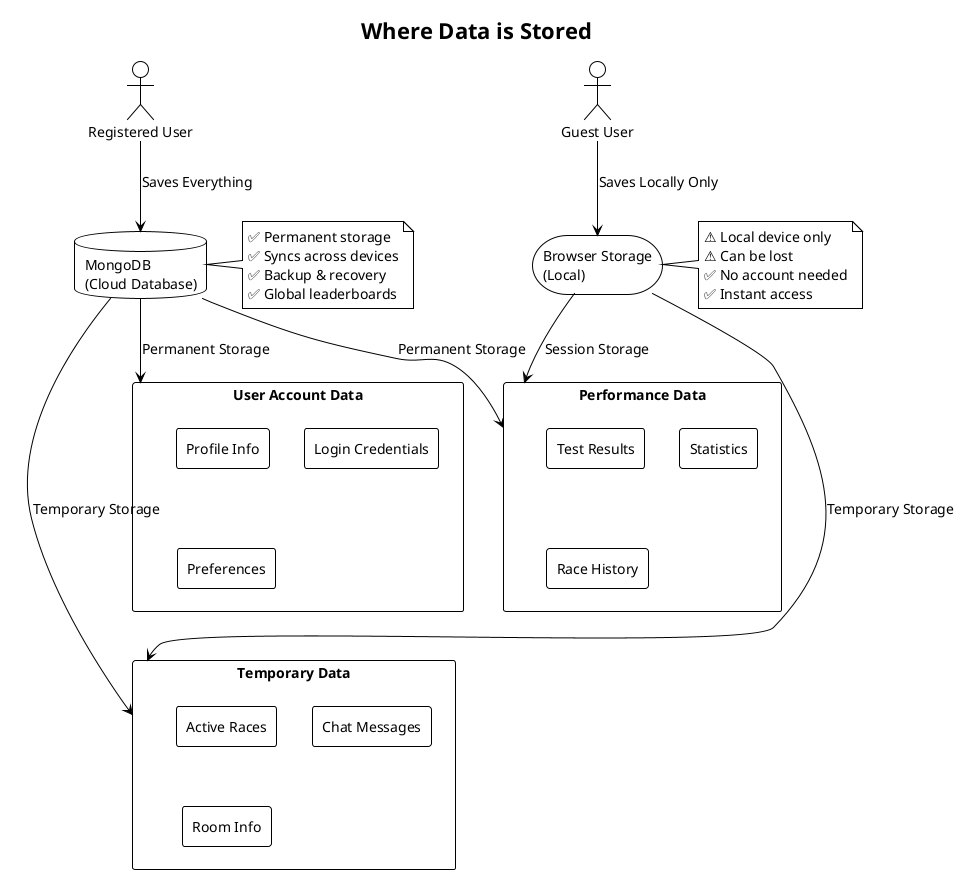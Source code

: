 @startuml Data Storage

title Where Data is Stored

!theme plain
skinparam backgroundColor white
skinparam defaultFontSize 14

' Storage Types
database "MongoDB\n(Cloud Database)" as MongoDB
storage "Browser Storage\n(Local)" as LocalStorage

' User Types
actor "Registered User" as RegUser
actor "Guest User" as GuestUser

' Data Types
rectangle "User Account Data" as UserData {
  rectangle "Profile Info" as Profile
  rectangle "Login Credentials" as Credentials
  rectangle "Preferences" as Prefs
}

rectangle "Performance Data" as PerfData {
  rectangle "Test Results" as Results
  rectangle "Statistics" as Stats
  rectangle "Race History" as History
}

rectangle "Temporary Data" as TempData {
  rectangle "Active Races" as ActiveRaces
  rectangle "Chat Messages" as Chat
  rectangle "Room Info" as Rooms
}

' Registered User Storage
RegUser --> MongoDB : Saves Everything
MongoDB --> UserData : Permanent Storage
MongoDB --> PerfData : Permanent Storage
MongoDB --> TempData : Temporary Storage

' Guest User Storage
GuestUser --> LocalStorage : Saves Locally Only
LocalStorage --> PerfData : Session Storage
LocalStorage --> TempData : Temporary Storage

note right of MongoDB
  ✅ Permanent storage
  ✅ Syncs across devices
  ✅ Backup & recovery
  ✅ Global leaderboards
end note

note right of LocalStorage
  ⚠️ Local device only
  ⚠️ Can be lost
  ✅ No account needed
  ✅ Instant access
end note

@enduml
